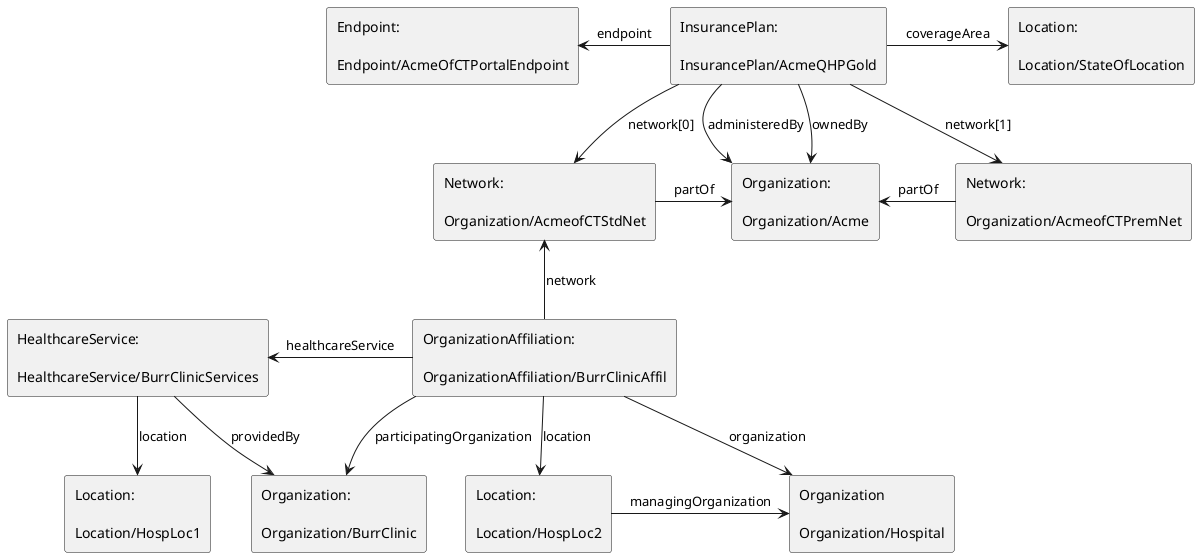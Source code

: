 @startuml

agent "OrganizationAffiliation:\n\nOrganizationAffiliation/BurrClinicAffil" as orgAffil

agent "Organization:\n\nOrganization/BurrClinic" as organization1
agent "Network:\n\nOrganization/AcmeofCTStdNet" as organization2
agent "Organization:\n\nOrganization/Acme" as organization3
agent "Organization\n\nOrganization/Hospital" as organization4
agent "Network:\n\nOrganization/AcmeofCTPremNet" as organization5

agent "Location:\n\nLocation/HospLoc1" as location1
agent "Location:\n\nLocation/HospLoc2" as location2
agent "Location:\n\nLocation/StateOfLocation" as location3

agent "HealthcareService:\n\nHealthcareService/BurrClinicServices" as healthcareService

agent "InsurancePlan:\n\nInsurancePlan/AcmeQHPGold" as insurancePlan1

agent "Endpoint:\n\nEndpoint/AcmeOfCTPortalEndpoint" as endpoint1

orgAffil -down-> organization4 : "organization"
orgAffil -down-> organization1 : "participatingOrganization"
orgAffil -up-> organization2 : "network"
orgAffil -down-> location2: "location"
orgAffil -left-> healthcareService: "healthcareService"

organization2 -right-> organization3: "partOf"
organization5 -left-> organization3: "partOf"

insurancePlan1 -down-> organization2: "network[0]"
insurancePlan1 -right-> location3: "coverageArea"
insurancePlan1 -left-> endpoint1: "endpoint"
insurancePlan1 -down-> organization3: "administeredBy"
insurancePlan1 -down-> organization3: "ownedBy"
insurancePlan1 -down-> organization5: "network[1]"

healthcareService -down-> location1: "location"
healthcareService -down-> organization1: "providedBy"

location2 -right-> organization4: "managingOrganization"

@enduml